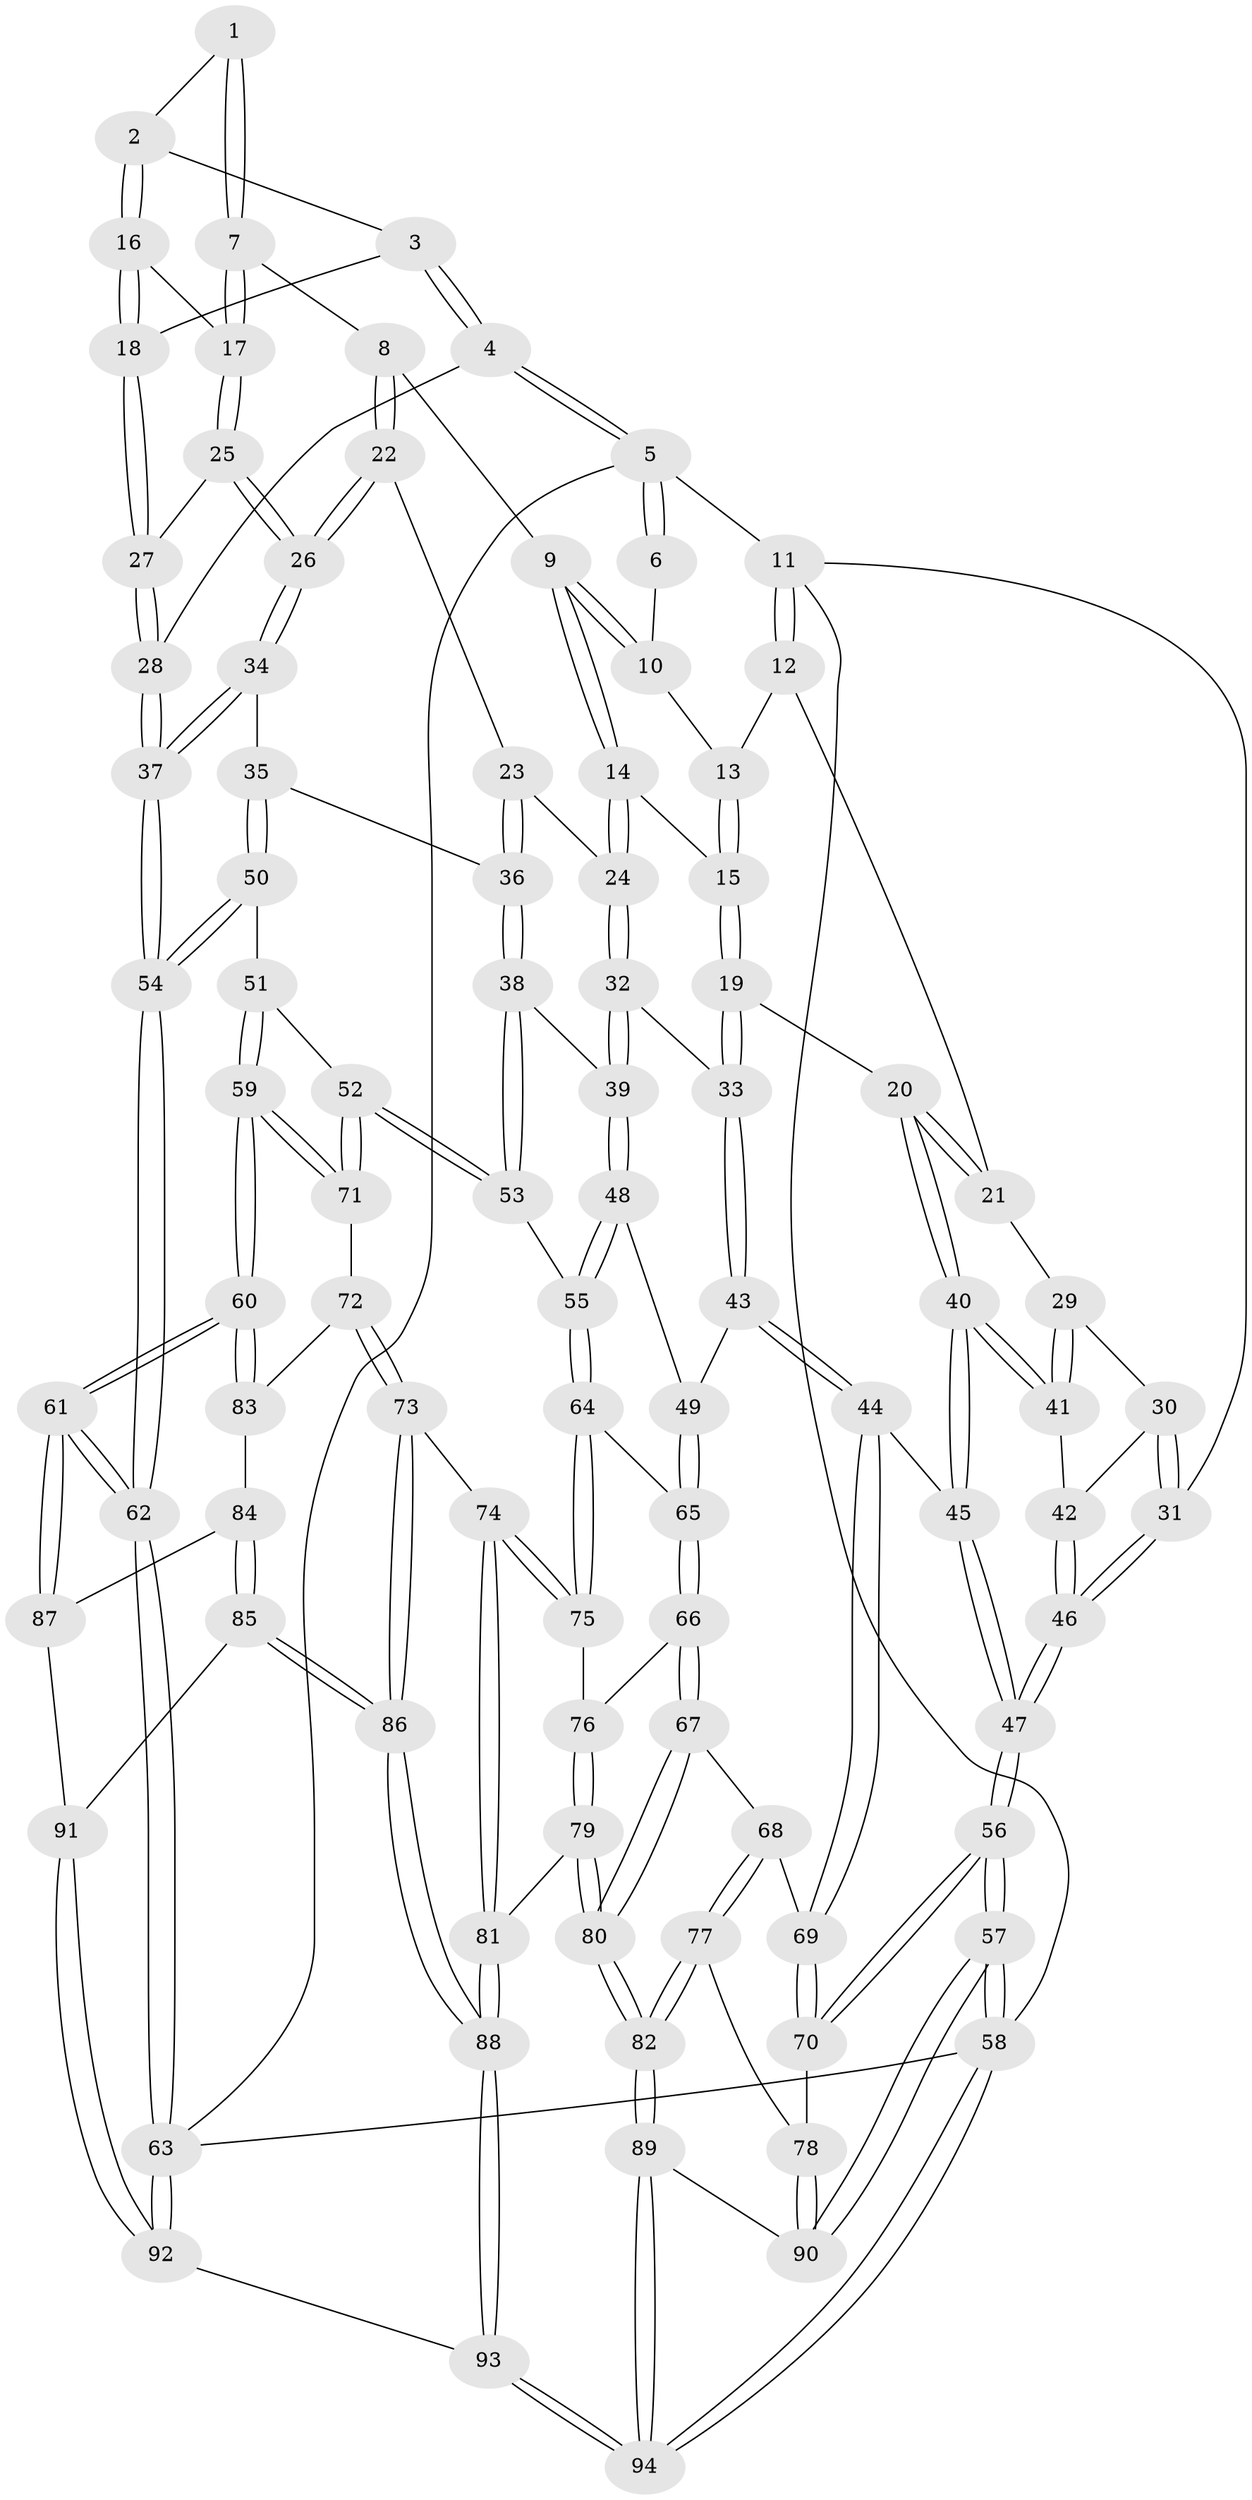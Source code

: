 // coarse degree distribution, {2: 0.1, 3: 0.5333333333333333, 7: 0.03333333333333333, 4: 0.23333333333333334, 5: 0.1}
// Generated by graph-tools (version 1.1) at 2025/54/03/04/25 22:54:12]
// undirected, 94 vertices, 232 edges
graph export_dot {
  node [color=gray90,style=filled];
  1 [pos="+0.9024781661099296+0.029166721102336063"];
  2 [pos="+0.9403971464477435+0.07462480981523782"];
  3 [pos="+0.9684126102564365+0.0679421199060637"];
  4 [pos="+1+0"];
  5 [pos="+1+0"];
  6 [pos="+0.8980625186424107+0"];
  7 [pos="+0.8046956155236555+0.09075614928268803"];
  8 [pos="+0.8004928984983373+0.08864381051633238"];
  9 [pos="+0.7013628603214267+0"];
  10 [pos="+0.6940884316434148+0"];
  11 [pos="+0+0"];
  12 [pos="+0.0950916677661448+0"];
  13 [pos="+0.3946224388122408+0"];
  14 [pos="+0.5974138221284865+0.1551629391231165"];
  15 [pos="+0.4912905656290559+0.14902583882517056"];
  16 [pos="+0.9172238685897492+0.1137247363153042"];
  17 [pos="+0.8605387535663893+0.14752355955330754"];
  18 [pos="+1+0.1710675397564826"];
  19 [pos="+0.4061423310615317+0.21663081145854823"];
  20 [pos="+0.3478745183440575+0.20705107708011847"];
  21 [pos="+0.2500458771641319+0.11552245119770106"];
  22 [pos="+0.7262218050020266+0.18568574026246057"];
  23 [pos="+0.6848246380633425+0.20090363953445897"];
  24 [pos="+0.614772836596198+0.17822311085728684"];
  25 [pos="+0.8653628231476446+0.199399803969895"];
  26 [pos="+0.8535637765910201+0.234515114134442"];
  27 [pos="+1+0.18905241136530931"];
  28 [pos="+1+0.2947928047189853"];
  29 [pos="+0.15018050472447336+0.23932951774978145"];
  30 [pos="+0+0.1393911599765467"];
  31 [pos="+0+0"];
  32 [pos="+0.5915289570342422+0.39284032205543756"];
  33 [pos="+0.44715695331328853+0.32456587358112604"];
  34 [pos="+0.854803735502523+0.29752914622786386"];
  35 [pos="+0.789546345081018+0.38182991127460336"];
  36 [pos="+0.7866887181954985+0.3818351670937357"];
  37 [pos="+1+0.3105238372275976"];
  38 [pos="+0.6470516901134559+0.4319005769254708"];
  39 [pos="+0.6056800346258078+0.41327873682612676"];
  40 [pos="+0.23488679752674366+0.3628174379950723"];
  41 [pos="+0.1530781494334708+0.3105888069328049"];
  42 [pos="+0.10763852751754395+0.3272753929601639"];
  43 [pos="+0.3117880042154146+0.5038078924545564"];
  44 [pos="+0.3089059653555849+0.5042156217471812"];
  45 [pos="+0.26397290566788023+0.4734398594591348"];
  46 [pos="+0+0.5161456846207466"];
  47 [pos="+0+0.5474961491829625"];
  48 [pos="+0.4618418669757317+0.5233957789380379"];
  49 [pos="+0.3964210232015827+0.5316926449367133"];
  50 [pos="+0.8726472637407107+0.47562490169006133"];
  51 [pos="+0.8737216511965182+0.48462735443799804"];
  52 [pos="+0.7017273162168992+0.6272362428974312"];
  53 [pos="+0.6589566125321236+0.5659947425141458"];
  54 [pos="+1+0.3249354553083637"];
  55 [pos="+0.5443468283053524+0.6107390362309496"];
  56 [pos="+0+0.640752014761063"];
  57 [pos="+0+1"];
  58 [pos="+0+1"];
  59 [pos="+0.9591876364816673+0.6777411377142522"];
  60 [pos="+1+0.7149767043605888"];
  61 [pos="+1+0.7584978634444229"];
  62 [pos="+1+0.8263875609972525"];
  63 [pos="+1+1"];
  64 [pos="+0.5234751674121132+0.6740105205892005"];
  65 [pos="+0.4521284818764981+0.6784771545977998"];
  66 [pos="+0.4318251807779916+0.7029992766047135"];
  67 [pos="+0.32133327961294517+0.733059412382772"];
  68 [pos="+0.2763419114911061+0.6672448634280383"];
  69 [pos="+0.2708738523408175+0.6498612952685264"];
  70 [pos="+0+0.6702727087241465"];
  71 [pos="+0.7103339913453923+0.6562154070537197"];
  72 [pos="+0.6767703038089523+0.730577705925326"];
  73 [pos="+0.6274204603522562+0.7627130440622295"];
  74 [pos="+0.6233541236683119+0.7619083893871131"];
  75 [pos="+0.5736603047746617+0.731507754069726"];
  76 [pos="+0.46446390142209765+0.7751248301621364"];
  77 [pos="+0.14676339451480025+0.7909155849766971"];
  78 [pos="+0.10670571078764432+0.7856074605554958"];
  79 [pos="+0.45133091797881125+0.86235523400123"];
  80 [pos="+0.31705188977344334+0.8717364814768905"];
  81 [pos="+0.4549310047905668+0.8639540882868747"];
  82 [pos="+0.30297713294086676+0.8870305741179179"];
  83 [pos="+0.7348433057106096+0.7761356100232227"];
  84 [pos="+0.7674475173283891+0.8237520776375328"];
  85 [pos="+0.6502599678764003+0.9151598678549999"];
  86 [pos="+0.6383295256498905+0.9206296416374984"];
  87 [pos="+0.809615124838869+0.8548277901248269"];
  88 [pos="+0.6037979031422135+1"];
  89 [pos="+0.27364761820810646+0.978557771086407"];
  90 [pos="+0.11256029234880753+0.9263983263720365"];
  91 [pos="+0.8008071732624211+0.8774587740683772"];
  92 [pos="+0.7985692150703749+1"];
  93 [pos="+0.6242076342286771+1"];
  94 [pos="+0.3092791916037935+1"];
  1 -- 2;
  1 -- 7;
  1 -- 7;
  2 -- 3;
  2 -- 16;
  2 -- 16;
  3 -- 4;
  3 -- 4;
  3 -- 18;
  4 -- 5;
  4 -- 5;
  4 -- 28;
  5 -- 6;
  5 -- 6;
  5 -- 11;
  5 -- 63;
  6 -- 10;
  7 -- 8;
  7 -- 17;
  7 -- 17;
  8 -- 9;
  8 -- 22;
  8 -- 22;
  9 -- 10;
  9 -- 10;
  9 -- 14;
  9 -- 14;
  10 -- 13;
  11 -- 12;
  11 -- 12;
  11 -- 31;
  11 -- 58;
  12 -- 13;
  12 -- 21;
  13 -- 15;
  13 -- 15;
  14 -- 15;
  14 -- 24;
  14 -- 24;
  15 -- 19;
  15 -- 19;
  16 -- 17;
  16 -- 18;
  16 -- 18;
  17 -- 25;
  17 -- 25;
  18 -- 27;
  18 -- 27;
  19 -- 20;
  19 -- 33;
  19 -- 33;
  20 -- 21;
  20 -- 21;
  20 -- 40;
  20 -- 40;
  21 -- 29;
  22 -- 23;
  22 -- 26;
  22 -- 26;
  23 -- 24;
  23 -- 36;
  23 -- 36;
  24 -- 32;
  24 -- 32;
  25 -- 26;
  25 -- 26;
  25 -- 27;
  26 -- 34;
  26 -- 34;
  27 -- 28;
  27 -- 28;
  28 -- 37;
  28 -- 37;
  29 -- 30;
  29 -- 41;
  29 -- 41;
  30 -- 31;
  30 -- 31;
  30 -- 42;
  31 -- 46;
  31 -- 46;
  32 -- 33;
  32 -- 39;
  32 -- 39;
  33 -- 43;
  33 -- 43;
  34 -- 35;
  34 -- 37;
  34 -- 37;
  35 -- 36;
  35 -- 50;
  35 -- 50;
  36 -- 38;
  36 -- 38;
  37 -- 54;
  37 -- 54;
  38 -- 39;
  38 -- 53;
  38 -- 53;
  39 -- 48;
  39 -- 48;
  40 -- 41;
  40 -- 41;
  40 -- 45;
  40 -- 45;
  41 -- 42;
  42 -- 46;
  42 -- 46;
  43 -- 44;
  43 -- 44;
  43 -- 49;
  44 -- 45;
  44 -- 69;
  44 -- 69;
  45 -- 47;
  45 -- 47;
  46 -- 47;
  46 -- 47;
  47 -- 56;
  47 -- 56;
  48 -- 49;
  48 -- 55;
  48 -- 55;
  49 -- 65;
  49 -- 65;
  50 -- 51;
  50 -- 54;
  50 -- 54;
  51 -- 52;
  51 -- 59;
  51 -- 59;
  52 -- 53;
  52 -- 53;
  52 -- 71;
  52 -- 71;
  53 -- 55;
  54 -- 62;
  54 -- 62;
  55 -- 64;
  55 -- 64;
  56 -- 57;
  56 -- 57;
  56 -- 70;
  56 -- 70;
  57 -- 58;
  57 -- 58;
  57 -- 90;
  57 -- 90;
  58 -- 94;
  58 -- 94;
  58 -- 63;
  59 -- 60;
  59 -- 60;
  59 -- 71;
  59 -- 71;
  60 -- 61;
  60 -- 61;
  60 -- 83;
  60 -- 83;
  61 -- 62;
  61 -- 62;
  61 -- 87;
  61 -- 87;
  62 -- 63;
  62 -- 63;
  63 -- 92;
  63 -- 92;
  64 -- 65;
  64 -- 75;
  64 -- 75;
  65 -- 66;
  65 -- 66;
  66 -- 67;
  66 -- 67;
  66 -- 76;
  67 -- 68;
  67 -- 80;
  67 -- 80;
  68 -- 69;
  68 -- 77;
  68 -- 77;
  69 -- 70;
  69 -- 70;
  70 -- 78;
  71 -- 72;
  72 -- 73;
  72 -- 73;
  72 -- 83;
  73 -- 74;
  73 -- 86;
  73 -- 86;
  74 -- 75;
  74 -- 75;
  74 -- 81;
  74 -- 81;
  75 -- 76;
  76 -- 79;
  76 -- 79;
  77 -- 78;
  77 -- 82;
  77 -- 82;
  78 -- 90;
  78 -- 90;
  79 -- 80;
  79 -- 80;
  79 -- 81;
  80 -- 82;
  80 -- 82;
  81 -- 88;
  81 -- 88;
  82 -- 89;
  82 -- 89;
  83 -- 84;
  84 -- 85;
  84 -- 85;
  84 -- 87;
  85 -- 86;
  85 -- 86;
  85 -- 91;
  86 -- 88;
  86 -- 88;
  87 -- 91;
  88 -- 93;
  88 -- 93;
  89 -- 90;
  89 -- 94;
  89 -- 94;
  91 -- 92;
  91 -- 92;
  92 -- 93;
  93 -- 94;
  93 -- 94;
}
